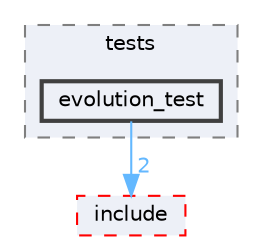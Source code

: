 digraph "flatbuffers/tests/evolution_test"
{
 // LATEX_PDF_SIZE
  bgcolor="transparent";
  edge [fontname=Helvetica,fontsize=10,labelfontname=Helvetica,labelfontsize=10];
  node [fontname=Helvetica,fontsize=10,shape=box,height=0.2,width=0.4];
  compound=true
  subgraph clusterdir_8a29680ac58f070fa77498b7cfb0e5d9 {
    graph [ bgcolor="#edf0f7", pencolor="grey50", label="tests", fontname=Helvetica,fontsize=10 style="filled,dashed", URL="dir_8a29680ac58f070fa77498b7cfb0e5d9.html",tooltip=""]
  dir_662988078e02a6a513c20509a0c35e67 [label="evolution_test", fillcolor="#edf0f7", color="grey25", style="filled,bold", URL="dir_662988078e02a6a513c20509a0c35e67.html",tooltip=""];
  }
  dir_1070400e4fc31576c7133789377210a4 [label="include", fillcolor="#edf0f7", color="red", style="filled,dashed", URL="dir_1070400e4fc31576c7133789377210a4.html",tooltip=""];
  dir_662988078e02a6a513c20509a0c35e67->dir_1070400e4fc31576c7133789377210a4 [headlabel="2", labeldistance=1.5 headhref="dir_000051_000117.html" href="dir_000051_000117.html" color="steelblue1" fontcolor="steelblue1"];
}
